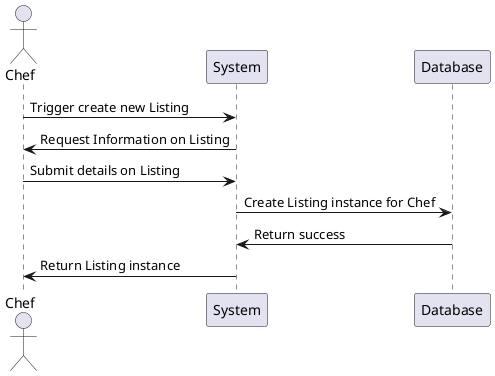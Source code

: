 @startuml
'https://plantuml.com/sequence-diagram

actor Chef
participant System
participant Database

Chef -> System: Trigger create new Listing
System -> Chef: Request Information on Listing
Chef -> System: Submit details on Listing
System -> Database: Create Listing instance for Chef
Database -> System: Return success
System -> Chef: Return Listing instance

@enduml